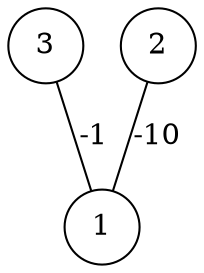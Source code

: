 graph { 
	 fontname="Helvetica,Arial,sans-serif" 
	 node [shape = circle]; 
	 3 -- 1 [label = "-1"];
	 2 -- 1 [label = "-10"];
	 1;
	 2;
	 3;
}
